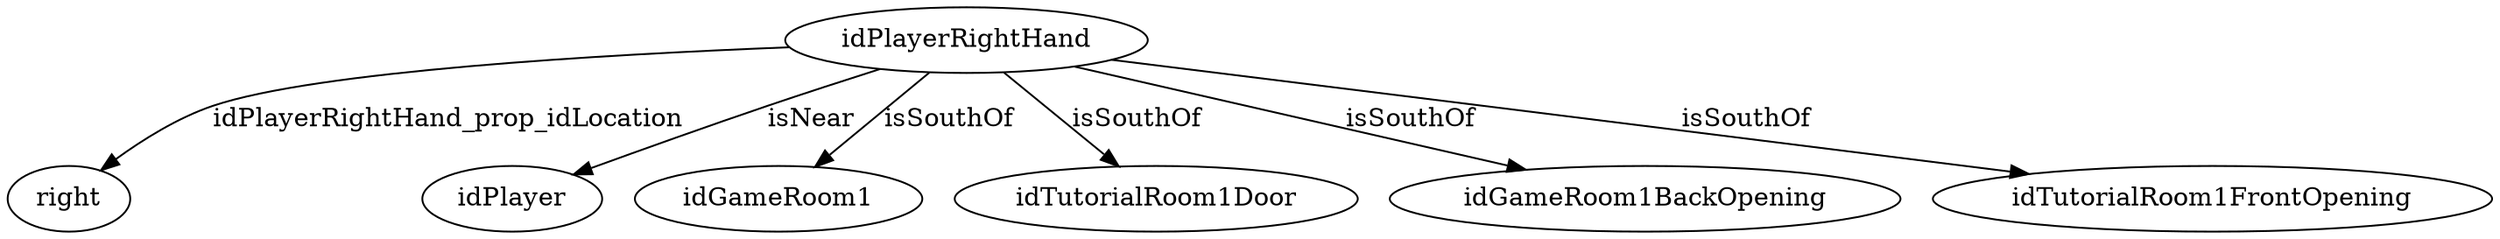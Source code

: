 strict digraph  {
idPlayerRightHand [node_type=entity_node];
right [node_type=property_node];
idPlayer [node_type=entity_node];
idGameRoom1 [node_type=entity_node];
idTutorialRoom1Door [node_type=entity_node];
idGameRoom1BackOpening [node_type=entity_node];
idTutorialRoom1FrontOpening [node_type=entity_node];
idPlayerRightHand -> right  [edge_type=property, label=idPlayerRightHand_prop_idLocation];
idPlayerRightHand -> idPlayer  [edge_type=relationship, label=isNear];
idPlayerRightHand -> idGameRoom1  [edge_type=relationship, label=isSouthOf];
idPlayerRightHand -> idTutorialRoom1Door  [edge_type=relationship, label=isSouthOf];
idPlayerRightHand -> idGameRoom1BackOpening  [edge_type=relationship, label=isSouthOf];
idPlayerRightHand -> idTutorialRoom1FrontOpening  [edge_type=relationship, label=isSouthOf];
}
